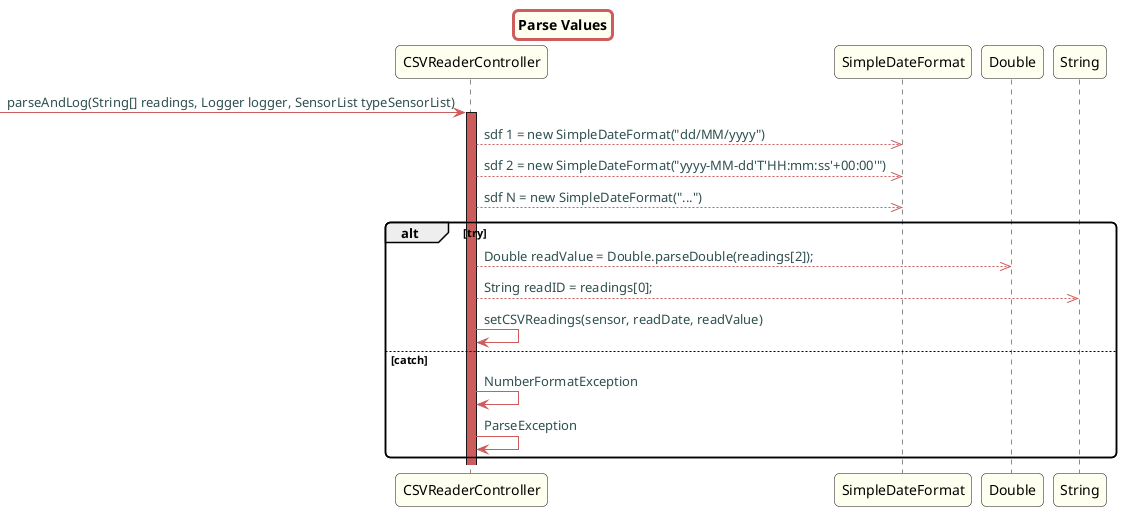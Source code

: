 @startuml

title Parse Values

skinparam titleBorderRoundCorner 10
skinparam titleBorderThickness 3
skinparam titleBorderColor indianred
skinparam titleBackgroundColor ivory
skinparam FontName quicksand

skinparam actor {
 	BorderColor indianred
 	}

 skinparam sequence {
 	LifeLineBackgroundColor indianred
 	ParticipantBackgroundColor ivory
 }

 skinparam roundcorner 10

 skinparam component {
   arrowThickness 1
   ArrowFontName Verdana
   ArrowColor indianred
   ArrowFontColor darkslategrey
 }



-> CSVReaderController: parseAndLog(String[] readings, Logger logger, SensorList typeSensorList)
activate CSVReaderController

CSVReaderController -->> SimpleDateFormat: sdf 1 = new SimpleDateFormat("dd/MM/yyyy")
CSVReaderController -->> SimpleDateFormat: sdf 2 = new SimpleDateFormat("yyyy-MM-dd'T'HH:mm:ss'+00:00'")
CSVReaderController -->> SimpleDateFormat: sdf N = new SimpleDateFormat("...")

alt try

CSVReaderController -->> Double: Double readValue = Double.parseDouble(readings[2]);
CSVReaderController -->> String:String readID = readings[0];
CSVReaderController -> CSVReaderController: setCSVReadings(sensor, readDate, readValue)

else catch
CSVReaderController -> CSVReaderController: NumberFormatException
CSVReaderController -> CSVReaderController: ParseException

end



@enduml
